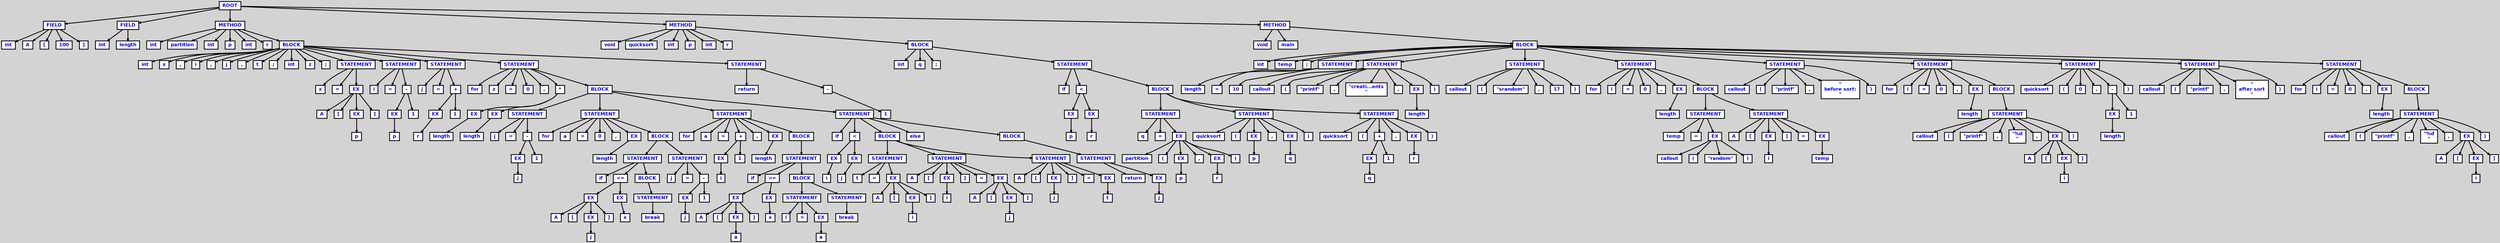digraph {

	ordering=out;
	ranksep=.4;
	bgcolor="lightgrey"; node [shape=box, fixedsize=false, fontsize=12, fontname="Helvetica-bold", fontcolor="blue"
		width=.25, height=.25, color="black", fillcolor="white", style="filled, solid, bold"];
	edge [arrowsize=.5, color="black", style="bold"]

  n0 [label="ROOT"];
  n1 [label="FIELD"];
  n1 [label="FIELD"];
  n2 [label="int"];
  n3 [label="A"];
  n4 [label="["];
  n5 [label="100"];
  n6 [label="]"];
  n7 [label="FIELD"];
  n7 [label="FIELD"];
  n8 [label="int"];
  n9 [label="length"];
  n10 [label="METHOD"];
  n10 [label="METHOD"];
  n11 [label="int"];
  n12 [label="partition"];
  n13 [label="int"];
  n14 [label="p"];
  n15 [label="int"];
  n16 [label="r"];
  n17 [label="BLOCK"];
  n17 [label="BLOCK"];
  n18 [label="int"];
  n19 [label="x"];
  n20 [label=","];
  n21 [label="i"];
  n22 [label=","];
  n23 [label="j"];
  n24 [label=","];
  n25 [label="t"];
  n26 [label=";"];
  n27 [label="int"];
  n28 [label="z"];
  n29 [label=";"];
  n30 [label="STATEMENT"];
  n30 [label="STATEMENT"];
  n31 [label="x"];
  n32 [label="="];
  n33 [label="EX"];
  n33 [label="EX"];
  n34 [label="A"];
  n35 [label="["];
  n36 [label="EX"];
  n36 [label="EX"];
  n37 [label="p"];
  n38 [label="]"];
  n39 [label="STATEMENT"];
  n39 [label="STATEMENT"];
  n40 [label="i"];
  n41 [label="="];
  n42 [label="-"];
  n42 [label="-"];
  n43 [label="EX"];
  n43 [label="EX"];
  n44 [label="p"];
  n45 [label="1"];
  n46 [label="STATEMENT"];
  n46 [label="STATEMENT"];
  n47 [label="j"];
  n48 [label="="];
  n49 [label="+"];
  n49 [label="+"];
  n50 [label="EX"];
  n50 [label="EX"];
  n51 [label="r"];
  n52 [label="1"];
  n53 [label="STATEMENT"];
  n53 [label="STATEMENT"];
  n54 [label="for"];
  n55 [label="z"];
  n56 [label="="];
  n57 [label="0"];
  n58 [label=","];
  n59 [label="*"];
  n59 [label="*"];
  n60 [label="EX"];
  n60 [label="EX"];
  n61 [label="length"];
  n62 [label="EX"];
  n62 [label="EX"];
  n63 [label="length"];
  n64 [label="BLOCK"];
  n64 [label="BLOCK"];
  n65 [label="STATEMENT"];
  n65 [label="STATEMENT"];
  n66 [label="j"];
  n67 [label="="];
  n68 [label="-"];
  n68 [label="-"];
  n69 [label="EX"];
  n69 [label="EX"];
  n70 [label="j"];
  n71 [label="1"];
  n72 [label="STATEMENT"];
  n72 [label="STATEMENT"];
  n73 [label="for"];
  n74 [label="a"];
  n75 [label="="];
  n76 [label="0"];
  n77 [label=","];
  n78 [label="EX"];
  n78 [label="EX"];
  n79 [label="length"];
  n80 [label="BLOCK"];
  n80 [label="BLOCK"];
  n81 [label="STATEMENT"];
  n81 [label="STATEMENT"];
  n82 [label="if"];
  n83 [label="<="];
  n83 [label="<="];
  n84 [label="EX"];
  n84 [label="EX"];
  n85 [label="A"];
  n86 [label="["];
  n87 [label="EX"];
  n87 [label="EX"];
  n88 [label="j"];
  n89 [label="]"];
  n90 [label="EX"];
  n90 [label="EX"];
  n91 [label="x"];
  n92 [label="BLOCK"];
  n92 [label="BLOCK"];
  n93 [label="STATEMENT"];
  n93 [label="STATEMENT"];
  n94 [label="break"];
  n95 [label="STATEMENT"];
  n95 [label="STATEMENT"];
  n96 [label="j"];
  n97 [label="="];
  n98 [label="-"];
  n98 [label="-"];
  n99 [label="EX"];
  n99 [label="EX"];
  n100 [label="j"];
  n101 [label="1"];
  n102 [label="STATEMENT"];
  n102 [label="STATEMENT"];
  n103 [label="for"];
  n104 [label="a"];
  n105 [label="="];
  n106 [label="+"];
  n106 [label="+"];
  n107 [label="EX"];
  n107 [label="EX"];
  n108 [label="i"];
  n109 [label="1"];
  n110 [label=","];
  n111 [label="EX"];
  n111 [label="EX"];
  n112 [label="length"];
  n113 [label="BLOCK"];
  n113 [label="BLOCK"];
  n114 [label="STATEMENT"];
  n114 [label="STATEMENT"];
  n115 [label="if"];
  n116 [label=">="];
  n116 [label=">="];
  n117 [label="EX"];
  n117 [label="EX"];
  n118 [label="A"];
  n119 [label="["];
  n120 [label="EX"];
  n120 [label="EX"];
  n121 [label="a"];
  n122 [label="]"];
  n123 [label="EX"];
  n123 [label="EX"];
  n124 [label="x"];
  n125 [label="BLOCK"];
  n125 [label="BLOCK"];
  n126 [label="STATEMENT"];
  n126 [label="STATEMENT"];
  n127 [label="i"];
  n128 [label="="];
  n129 [label="EX"];
  n129 [label="EX"];
  n130 [label="a"];
  n131 [label="STATEMENT"];
  n131 [label="STATEMENT"];
  n132 [label="break"];
  n133 [label="STATEMENT"];
  n133 [label="STATEMENT"];
  n134 [label="if"];
  n135 [label="<"];
  n135 [label="<"];
  n136 [label="EX"];
  n136 [label="EX"];
  n137 [label="i"];
  n138 [label="EX"];
  n138 [label="EX"];
  n139 [label="j"];
  n140 [label="BLOCK"];
  n140 [label="BLOCK"];
  n141 [label="STATEMENT"];
  n141 [label="STATEMENT"];
  n142 [label="t"];
  n143 [label="="];
  n144 [label="EX"];
  n144 [label="EX"];
  n145 [label="A"];
  n146 [label="["];
  n147 [label="EX"];
  n147 [label="EX"];
  n148 [label="i"];
  n149 [label="]"];
  n150 [label="STATEMENT"];
  n150 [label="STATEMENT"];
  n151 [label="A"];
  n152 [label="["];
  n153 [label="EX"];
  n153 [label="EX"];
  n154 [label="i"];
  n155 [label="]"];
  n156 [label="="];
  n157 [label="EX"];
  n157 [label="EX"];
  n158 [label="A"];
  n159 [label="["];
  n160 [label="EX"];
  n160 [label="EX"];
  n161 [label="j"];
  n162 [label="]"];
  n163 [label="STATEMENT"];
  n163 [label="STATEMENT"];
  n164 [label="A"];
  n165 [label="["];
  n166 [label="EX"];
  n166 [label="EX"];
  n167 [label="j"];
  n168 [label="]"];
  n169 [label="="];
  n170 [label="EX"];
  n170 [label="EX"];
  n171 [label="t"];
  n172 [label="else"];
  n173 [label="BLOCK"];
  n173 [label="BLOCK"];
  n174 [label="STATEMENT"];
  n174 [label="STATEMENT"];
  n175 [label="return"];
  n176 [label="EX"];
  n176 [label="EX"];
  n177 [label="j"];
  n178 [label="STATEMENT"];
  n178 [label="STATEMENT"];
  n179 [label="return"];
  n180 [label="-"];
  n180 [label="-"];
  n181 [label="1"];
  n182 [label="METHOD"];
  n182 [label="METHOD"];
  n183 [label="void"];
  n184 [label="quicksort"];
  n185 [label="int"];
  n186 [label="p"];
  n187 [label="int"];
  n188 [label="r"];
  n189 [label="BLOCK"];
  n189 [label="BLOCK"];
  n190 [label="int"];
  n191 [label="q"];
  n192 [label=";"];
  n193 [label="STATEMENT"];
  n193 [label="STATEMENT"];
  n194 [label="if"];
  n195 [label="<"];
  n195 [label="<"];
  n196 [label="EX"];
  n196 [label="EX"];
  n197 [label="p"];
  n198 [label="EX"];
  n198 [label="EX"];
  n199 [label="r"];
  n200 [label="BLOCK"];
  n200 [label="BLOCK"];
  n201 [label="STATEMENT"];
  n201 [label="STATEMENT"];
  n202 [label="q"];
  n203 [label="="];
  n204 [label="EX"];
  n204 [label="EX"];
  n205 [label="partition"];
  n206 [label="("];
  n207 [label="EX"];
  n207 [label="EX"];
  n208 [label="p"];
  n209 [label=","];
  n210 [label="EX"];
  n210 [label="EX"];
  n211 [label="r"];
  n212 [label=")"];
  n213 [label="STATEMENT"];
  n213 [label="STATEMENT"];
  n214 [label="quicksort"];
  n215 [label="("];
  n216 [label="EX"];
  n216 [label="EX"];
  n217 [label="p"];
  n218 [label=","];
  n219 [label="EX"];
  n219 [label="EX"];
  n220 [label="q"];
  n221 [label=")"];
  n222 [label="STATEMENT"];
  n222 [label="STATEMENT"];
  n223 [label="quicksort"];
  n224 [label="("];
  n225 [label="+"];
  n225 [label="+"];
  n226 [label="EX"];
  n226 [label="EX"];
  n227 [label="q"];
  n228 [label="1"];
  n229 [label=","];
  n230 [label="EX"];
  n230 [label="EX"];
  n231 [label="r"];
  n232 [label=")"];
  n233 [label="METHOD"];
  n233 [label="METHOD"];
  n234 [label="void"];
  n235 [label="main"];
  n236 [label="BLOCK"];
  n236 [label="BLOCK"];
  n237 [label="int"];
  n238 [label="temp"];
  n239 [label=";"];
  n240 [label="STATEMENT"];
  n240 [label="STATEMENT"];
  n241 [label="length"];
  n242 [label="="];
  n243 [label="10"];
  n244 [label="STATEMENT"];
  n244 [label="STATEMENT"];
  n245 [label="callout"];
  n246 [label="("];
  n247 [label="\"printf\""];
  n248 [label=","];
  n249 [label="\"creati...ents\n\""];
  n250 [label=","];
  n251 [label="EX"];
  n251 [label="EX"];
  n252 [label="length"];
  n253 [label=")"];
  n254 [label="STATEMENT"];
  n254 [label="STATEMENT"];
  n255 [label="callout"];
  n256 [label="("];
  n257 [label="\"srandom\""];
  n258 [label=","];
  n259 [label="17"];
  n260 [label=")"];
  n261 [label="STATEMENT"];
  n261 [label="STATEMENT"];
  n262 [label="for"];
  n263 [label="i"];
  n264 [label="="];
  n265 [label="0"];
  n266 [label=","];
  n267 [label="EX"];
  n267 [label="EX"];
  n268 [label="length"];
  n269 [label="BLOCK"];
  n269 [label="BLOCK"];
  n270 [label="STATEMENT"];
  n270 [label="STATEMENT"];
  n271 [label="temp"];
  n272 [label="="];
  n273 [label="EX"];
  n273 [label="EX"];
  n274 [label="callout"];
  n275 [label="("];
  n276 [label="\"random\""];
  n277 [label=")"];
  n278 [label="STATEMENT"];
  n278 [label="STATEMENT"];
  n279 [label="A"];
  n280 [label="["];
  n281 [label="EX"];
  n281 [label="EX"];
  n282 [label="i"];
  n283 [label="]"];
  n284 [label="="];
  n285 [label="EX"];
  n285 [label="EX"];
  n286 [label="temp"];
  n287 [label="STATEMENT"];
  n287 [label="STATEMENT"];
  n288 [label="callout"];
  n289 [label="("];
  n290 [label="\"printf\""];
  n291 [label=","];
  n292 [label="\"\nbefore sort:\n\""];
  n293 [label=")"];
  n294 [label="STATEMENT"];
  n294 [label="STATEMENT"];
  n295 [label="for"];
  n296 [label="i"];
  n297 [label="="];
  n298 [label="0"];
  n299 [label=","];
  n300 [label="EX"];
  n300 [label="EX"];
  n301 [label="length"];
  n302 [label="BLOCK"];
  n302 [label="BLOCK"];
  n303 [label="STATEMENT"];
  n303 [label="STATEMENT"];
  n304 [label="callout"];
  n305 [label="("];
  n306 [label="\"printf\""];
  n307 [label=","];
  n308 [label="\"%d\n\""];
  n309 [label=","];
  n310 [label="EX"];
  n310 [label="EX"];
  n311 [label="A"];
  n312 [label="["];
  n313 [label="EX"];
  n313 [label="EX"];
  n314 [label="i"];
  n315 [label="]"];
  n316 [label=")"];
  n317 [label="STATEMENT"];
  n317 [label="STATEMENT"];
  n318 [label="quicksort"];
  n319 [label="("];
  n320 [label="0"];
  n321 [label=","];
  n322 [label="-"];
  n322 [label="-"];
  n323 [label="EX"];
  n323 [label="EX"];
  n324 [label="length"];
  n325 [label="1"];
  n326 [label=")"];
  n327 [label="STATEMENT"];
  n327 [label="STATEMENT"];
  n328 [label="callout"];
  n329 [label="("];
  n330 [label="\"printf\""];
  n331 [label=","];
  n332 [label="\"\nafter sort\n\""];
  n333 [label=")"];
  n334 [label="STATEMENT"];
  n334 [label="STATEMENT"];
  n335 [label="for"];
  n336 [label="i"];
  n337 [label="="];
  n338 [label="0"];
  n339 [label=","];
  n340 [label="EX"];
  n340 [label="EX"];
  n341 [label="length"];
  n342 [label="BLOCK"];
  n342 [label="BLOCK"];
  n343 [label="STATEMENT"];
  n343 [label="STATEMENT"];
  n344 [label="callout"];
  n345 [label="("];
  n346 [label="\"printf\""];
  n347 [label=","];
  n348 [label="\"%d\n\""];
  n349 [label=","];
  n350 [label="EX"];
  n350 [label="EX"];
  n351 [label="A"];
  n352 [label="["];
  n353 [label="EX"];
  n353 [label="EX"];
  n354 [label="i"];
  n355 [label="]"];
  n356 [label=")"];

  n0 -> n1 // "ROOT" -> "FIELD"
  n1 -> n2 // "FIELD" -> "int"
  n1 -> n3 // "FIELD" -> "A"
  n1 -> n4 // "FIELD" -> "["
  n1 -> n5 // "FIELD" -> "100"
  n1 -> n6 // "FIELD" -> "]"
  n0 -> n7 // "ROOT" -> "FIELD"
  n7 -> n8 // "FIELD" -> "int"
  n7 -> n9 // "FIELD" -> "length"
  n0 -> n10 // "ROOT" -> "METHOD"
  n10 -> n11 // "METHOD" -> "int"
  n10 -> n12 // "METHOD" -> "partition"
  n10 -> n13 // "METHOD" -> "int"
  n10 -> n14 // "METHOD" -> "p"
  n10 -> n15 // "METHOD" -> "int"
  n10 -> n16 // "METHOD" -> "r"
  n10 -> n17 // "METHOD" -> "BLOCK"
  n17 -> n18 // "BLOCK" -> "int"
  n17 -> n19 // "BLOCK" -> "x"
  n17 -> n20 // "BLOCK" -> ","
  n17 -> n21 // "BLOCK" -> "i"
  n17 -> n22 // "BLOCK" -> ","
  n17 -> n23 // "BLOCK" -> "j"
  n17 -> n24 // "BLOCK" -> ","
  n17 -> n25 // "BLOCK" -> "t"
  n17 -> n26 // "BLOCK" -> ";"
  n17 -> n27 // "BLOCK" -> "int"
  n17 -> n28 // "BLOCK" -> "z"
  n17 -> n29 // "BLOCK" -> ";"
  n17 -> n30 // "BLOCK" -> "STATEMENT"
  n30 -> n31 // "STATEMENT" -> "x"
  n30 -> n32 // "STATEMENT" -> "="
  n30 -> n33 // "STATEMENT" -> "EX"
  n33 -> n34 // "EX" -> "A"
  n33 -> n35 // "EX" -> "["
  n33 -> n36 // "EX" -> "EX"
  n36 -> n37 // "EX" -> "p"
  n33 -> n38 // "EX" -> "]"
  n17 -> n39 // "BLOCK" -> "STATEMENT"
  n39 -> n40 // "STATEMENT" -> "i"
  n39 -> n41 // "STATEMENT" -> "="
  n39 -> n42 // "STATEMENT" -> "-"
  n42 -> n43 // "-" -> "EX"
  n43 -> n44 // "EX" -> "p"
  n42 -> n45 // "-" -> "1"
  n17 -> n46 // "BLOCK" -> "STATEMENT"
  n46 -> n47 // "STATEMENT" -> "j"
  n46 -> n48 // "STATEMENT" -> "="
  n46 -> n49 // "STATEMENT" -> "+"
  n49 -> n50 // "+" -> "EX"
  n50 -> n51 // "EX" -> "r"
  n49 -> n52 // "+" -> "1"
  n17 -> n53 // "BLOCK" -> "STATEMENT"
  n53 -> n54 // "STATEMENT" -> "for"
  n53 -> n55 // "STATEMENT" -> "z"
  n53 -> n56 // "STATEMENT" -> "="
  n53 -> n57 // "STATEMENT" -> "0"
  n53 -> n58 // "STATEMENT" -> ","
  n53 -> n59 // "STATEMENT" -> "*"
  n59 -> n60 // "*" -> "EX"
  n60 -> n61 // "EX" -> "length"
  n59 -> n62 // "*" -> "EX"
  n62 -> n63 // "EX" -> "length"
  n53 -> n64 // "STATEMENT" -> "BLOCK"
  n64 -> n65 // "BLOCK" -> "STATEMENT"
  n65 -> n66 // "STATEMENT" -> "j"
  n65 -> n67 // "STATEMENT" -> "="
  n65 -> n68 // "STATEMENT" -> "-"
  n68 -> n69 // "-" -> "EX"
  n69 -> n70 // "EX" -> "j"
  n68 -> n71 // "-" -> "1"
  n64 -> n72 // "BLOCK" -> "STATEMENT"
  n72 -> n73 // "STATEMENT" -> "for"
  n72 -> n74 // "STATEMENT" -> "a"
  n72 -> n75 // "STATEMENT" -> "="
  n72 -> n76 // "STATEMENT" -> "0"
  n72 -> n77 // "STATEMENT" -> ","
  n72 -> n78 // "STATEMENT" -> "EX"
  n78 -> n79 // "EX" -> "length"
  n72 -> n80 // "STATEMENT" -> "BLOCK"
  n80 -> n81 // "BLOCK" -> "STATEMENT"
  n81 -> n82 // "STATEMENT" -> "if"
  n81 -> n83 // "STATEMENT" -> "<="
  n83 -> n84 // "<=" -> "EX"
  n84 -> n85 // "EX" -> "A"
  n84 -> n86 // "EX" -> "["
  n84 -> n87 // "EX" -> "EX"
  n87 -> n88 // "EX" -> "j"
  n84 -> n89 // "EX" -> "]"
  n83 -> n90 // "<=" -> "EX"
  n90 -> n91 // "EX" -> "x"
  n81 -> n92 // "STATEMENT" -> "BLOCK"
  n92 -> n93 // "BLOCK" -> "STATEMENT"
  n93 -> n94 // "STATEMENT" -> "break"
  n80 -> n95 // "BLOCK" -> "STATEMENT"
  n95 -> n96 // "STATEMENT" -> "j"
  n95 -> n97 // "STATEMENT" -> "="
  n95 -> n98 // "STATEMENT" -> "-"
  n98 -> n99 // "-" -> "EX"
  n99 -> n100 // "EX" -> "j"
  n98 -> n101 // "-" -> "1"
  n64 -> n102 // "BLOCK" -> "STATEMENT"
  n102 -> n103 // "STATEMENT" -> "for"
  n102 -> n104 // "STATEMENT" -> "a"
  n102 -> n105 // "STATEMENT" -> "="
  n102 -> n106 // "STATEMENT" -> "+"
  n106 -> n107 // "+" -> "EX"
  n107 -> n108 // "EX" -> "i"
  n106 -> n109 // "+" -> "1"
  n102 -> n110 // "STATEMENT" -> ","
  n102 -> n111 // "STATEMENT" -> "EX"
  n111 -> n112 // "EX" -> "length"
  n102 -> n113 // "STATEMENT" -> "BLOCK"
  n113 -> n114 // "BLOCK" -> "STATEMENT"
  n114 -> n115 // "STATEMENT" -> "if"
  n114 -> n116 // "STATEMENT" -> ">="
  n116 -> n117 // ">=" -> "EX"
  n117 -> n118 // "EX" -> "A"
  n117 -> n119 // "EX" -> "["
  n117 -> n120 // "EX" -> "EX"
  n120 -> n121 // "EX" -> "a"
  n117 -> n122 // "EX" -> "]"
  n116 -> n123 // ">=" -> "EX"
  n123 -> n124 // "EX" -> "x"
  n114 -> n125 // "STATEMENT" -> "BLOCK"
  n125 -> n126 // "BLOCK" -> "STATEMENT"
  n126 -> n127 // "STATEMENT" -> "i"
  n126 -> n128 // "STATEMENT" -> "="
  n126 -> n129 // "STATEMENT" -> "EX"
  n129 -> n130 // "EX" -> "a"
  n125 -> n131 // "BLOCK" -> "STATEMENT"
  n131 -> n132 // "STATEMENT" -> "break"
  n64 -> n133 // "BLOCK" -> "STATEMENT"
  n133 -> n134 // "STATEMENT" -> "if"
  n133 -> n135 // "STATEMENT" -> "<"
  n135 -> n136 // "<" -> "EX"
  n136 -> n137 // "EX" -> "i"
  n135 -> n138 // "<" -> "EX"
  n138 -> n139 // "EX" -> "j"
  n133 -> n140 // "STATEMENT" -> "BLOCK"
  n140 -> n141 // "BLOCK" -> "STATEMENT"
  n141 -> n142 // "STATEMENT" -> "t"
  n141 -> n143 // "STATEMENT" -> "="
  n141 -> n144 // "STATEMENT" -> "EX"
  n144 -> n145 // "EX" -> "A"
  n144 -> n146 // "EX" -> "["
  n144 -> n147 // "EX" -> "EX"
  n147 -> n148 // "EX" -> "i"
  n144 -> n149 // "EX" -> "]"
  n140 -> n150 // "BLOCK" -> "STATEMENT"
  n150 -> n151 // "STATEMENT" -> "A"
  n150 -> n152 // "STATEMENT" -> "["
  n150 -> n153 // "STATEMENT" -> "EX"
  n153 -> n154 // "EX" -> "i"
  n150 -> n155 // "STATEMENT" -> "]"
  n150 -> n156 // "STATEMENT" -> "="
  n150 -> n157 // "STATEMENT" -> "EX"
  n157 -> n158 // "EX" -> "A"
  n157 -> n159 // "EX" -> "["
  n157 -> n160 // "EX" -> "EX"
  n160 -> n161 // "EX" -> "j"
  n157 -> n162 // "EX" -> "]"
  n140 -> n163 // "BLOCK" -> "STATEMENT"
  n163 -> n164 // "STATEMENT" -> "A"
  n163 -> n165 // "STATEMENT" -> "["
  n163 -> n166 // "STATEMENT" -> "EX"
  n166 -> n167 // "EX" -> "j"
  n163 -> n168 // "STATEMENT" -> "]"
  n163 -> n169 // "STATEMENT" -> "="
  n163 -> n170 // "STATEMENT" -> "EX"
  n170 -> n171 // "EX" -> "t"
  n133 -> n172 // "STATEMENT" -> "else"
  n133 -> n173 // "STATEMENT" -> "BLOCK"
  n173 -> n174 // "BLOCK" -> "STATEMENT"
  n174 -> n175 // "STATEMENT" -> "return"
  n174 -> n176 // "STATEMENT" -> "EX"
  n176 -> n177 // "EX" -> "j"
  n17 -> n178 // "BLOCK" -> "STATEMENT"
  n178 -> n179 // "STATEMENT" -> "return"
  n178 -> n180 // "STATEMENT" -> "-"
  n180 -> n181 // "-" -> "1"
  n0 -> n182 // "ROOT" -> "METHOD"
  n182 -> n183 // "METHOD" -> "void"
  n182 -> n184 // "METHOD" -> "quicksort"
  n182 -> n185 // "METHOD" -> "int"
  n182 -> n186 // "METHOD" -> "p"
  n182 -> n187 // "METHOD" -> "int"
  n182 -> n188 // "METHOD" -> "r"
  n182 -> n189 // "METHOD" -> "BLOCK"
  n189 -> n190 // "BLOCK" -> "int"
  n189 -> n191 // "BLOCK" -> "q"
  n189 -> n192 // "BLOCK" -> ";"
  n189 -> n193 // "BLOCK" -> "STATEMENT"
  n193 -> n194 // "STATEMENT" -> "if"
  n193 -> n195 // "STATEMENT" -> "<"
  n195 -> n196 // "<" -> "EX"
  n196 -> n197 // "EX" -> "p"
  n195 -> n198 // "<" -> "EX"
  n198 -> n199 // "EX" -> "r"
  n193 -> n200 // "STATEMENT" -> "BLOCK"
  n200 -> n201 // "BLOCK" -> "STATEMENT"
  n201 -> n202 // "STATEMENT" -> "q"
  n201 -> n203 // "STATEMENT" -> "="
  n201 -> n204 // "STATEMENT" -> "EX"
  n204 -> n205 // "EX" -> "partition"
  n204 -> n206 // "EX" -> "("
  n204 -> n207 // "EX" -> "EX"
  n207 -> n208 // "EX" -> "p"
  n204 -> n209 // "EX" -> ","
  n204 -> n210 // "EX" -> "EX"
  n210 -> n211 // "EX" -> "r"
  n204 -> n212 // "EX" -> ")"
  n200 -> n213 // "BLOCK" -> "STATEMENT"
  n213 -> n214 // "STATEMENT" -> "quicksort"
  n213 -> n215 // "STATEMENT" -> "("
  n213 -> n216 // "STATEMENT" -> "EX"
  n216 -> n217 // "EX" -> "p"
  n213 -> n218 // "STATEMENT" -> ","
  n213 -> n219 // "STATEMENT" -> "EX"
  n219 -> n220 // "EX" -> "q"
  n213 -> n221 // "STATEMENT" -> ")"
  n200 -> n222 // "BLOCK" -> "STATEMENT"
  n222 -> n223 // "STATEMENT" -> "quicksort"
  n222 -> n224 // "STATEMENT" -> "("
  n222 -> n225 // "STATEMENT" -> "+"
  n225 -> n226 // "+" -> "EX"
  n226 -> n227 // "EX" -> "q"
  n225 -> n228 // "+" -> "1"
  n222 -> n229 // "STATEMENT" -> ","
  n222 -> n230 // "STATEMENT" -> "EX"
  n230 -> n231 // "EX" -> "r"
  n222 -> n232 // "STATEMENT" -> ")"
  n0 -> n233 // "ROOT" -> "METHOD"
  n233 -> n234 // "METHOD" -> "void"
  n233 -> n235 // "METHOD" -> "main"
  n233 -> n236 // "METHOD" -> "BLOCK"
  n236 -> n237 // "BLOCK" -> "int"
  n236 -> n238 // "BLOCK" -> "temp"
  n236 -> n239 // "BLOCK" -> ";"
  n236 -> n240 // "BLOCK" -> "STATEMENT"
  n240 -> n241 // "STATEMENT" -> "length"
  n240 -> n242 // "STATEMENT" -> "="
  n240 -> n243 // "STATEMENT" -> "10"
  n236 -> n244 // "BLOCK" -> "STATEMENT"
  n244 -> n245 // "STATEMENT" -> "callout"
  n244 -> n246 // "STATEMENT" -> "("
  n244 -> n247 // "STATEMENT" -> "\"printf\""
  n244 -> n248 // "STATEMENT" -> ","
  n244 -> n249 // "STATEMENT" -> "\"creati...ents\n\""
  n244 -> n250 // "STATEMENT" -> ","
  n244 -> n251 // "STATEMENT" -> "EX"
  n251 -> n252 // "EX" -> "length"
  n244 -> n253 // "STATEMENT" -> ")"
  n236 -> n254 // "BLOCK" -> "STATEMENT"
  n254 -> n255 // "STATEMENT" -> "callout"
  n254 -> n256 // "STATEMENT" -> "("
  n254 -> n257 // "STATEMENT" -> "\"srandom\""
  n254 -> n258 // "STATEMENT" -> ","
  n254 -> n259 // "STATEMENT" -> "17"
  n254 -> n260 // "STATEMENT" -> ")"
  n236 -> n261 // "BLOCK" -> "STATEMENT"
  n261 -> n262 // "STATEMENT" -> "for"
  n261 -> n263 // "STATEMENT" -> "i"
  n261 -> n264 // "STATEMENT" -> "="
  n261 -> n265 // "STATEMENT" -> "0"
  n261 -> n266 // "STATEMENT" -> ","
  n261 -> n267 // "STATEMENT" -> "EX"
  n267 -> n268 // "EX" -> "length"
  n261 -> n269 // "STATEMENT" -> "BLOCK"
  n269 -> n270 // "BLOCK" -> "STATEMENT"
  n270 -> n271 // "STATEMENT" -> "temp"
  n270 -> n272 // "STATEMENT" -> "="
  n270 -> n273 // "STATEMENT" -> "EX"
  n273 -> n274 // "EX" -> "callout"
  n273 -> n275 // "EX" -> "("
  n273 -> n276 // "EX" -> "\"random\""
  n273 -> n277 // "EX" -> ")"
  n269 -> n278 // "BLOCK" -> "STATEMENT"
  n278 -> n279 // "STATEMENT" -> "A"
  n278 -> n280 // "STATEMENT" -> "["
  n278 -> n281 // "STATEMENT" -> "EX"
  n281 -> n282 // "EX" -> "i"
  n278 -> n283 // "STATEMENT" -> "]"
  n278 -> n284 // "STATEMENT" -> "="
  n278 -> n285 // "STATEMENT" -> "EX"
  n285 -> n286 // "EX" -> "temp"
  n236 -> n287 // "BLOCK" -> "STATEMENT"
  n287 -> n288 // "STATEMENT" -> "callout"
  n287 -> n289 // "STATEMENT" -> "("
  n287 -> n290 // "STATEMENT" -> "\"printf\""
  n287 -> n291 // "STATEMENT" -> ","
  n287 -> n292 // "STATEMENT" -> "\"\nbefore sort:\n\""
  n287 -> n293 // "STATEMENT" -> ")"
  n236 -> n294 // "BLOCK" -> "STATEMENT"
  n294 -> n295 // "STATEMENT" -> "for"
  n294 -> n296 // "STATEMENT" -> "i"
  n294 -> n297 // "STATEMENT" -> "="
  n294 -> n298 // "STATEMENT" -> "0"
  n294 -> n299 // "STATEMENT" -> ","
  n294 -> n300 // "STATEMENT" -> "EX"
  n300 -> n301 // "EX" -> "length"
  n294 -> n302 // "STATEMENT" -> "BLOCK"
  n302 -> n303 // "BLOCK" -> "STATEMENT"
  n303 -> n304 // "STATEMENT" -> "callout"
  n303 -> n305 // "STATEMENT" -> "("
  n303 -> n306 // "STATEMENT" -> "\"printf\""
  n303 -> n307 // "STATEMENT" -> ","
  n303 -> n308 // "STATEMENT" -> "\"%d\n\""
  n303 -> n309 // "STATEMENT" -> ","
  n303 -> n310 // "STATEMENT" -> "EX"
  n310 -> n311 // "EX" -> "A"
  n310 -> n312 // "EX" -> "["
  n310 -> n313 // "EX" -> "EX"
  n313 -> n314 // "EX" -> "i"
  n310 -> n315 // "EX" -> "]"
  n303 -> n316 // "STATEMENT" -> ")"
  n236 -> n317 // "BLOCK" -> "STATEMENT"
  n317 -> n318 // "STATEMENT" -> "quicksort"
  n317 -> n319 // "STATEMENT" -> "("
  n317 -> n320 // "STATEMENT" -> "0"
  n317 -> n321 // "STATEMENT" -> ","
  n317 -> n322 // "STATEMENT" -> "-"
  n322 -> n323 // "-" -> "EX"
  n323 -> n324 // "EX" -> "length"
  n322 -> n325 // "-" -> "1"
  n317 -> n326 // "STATEMENT" -> ")"
  n236 -> n327 // "BLOCK" -> "STATEMENT"
  n327 -> n328 // "STATEMENT" -> "callout"
  n327 -> n329 // "STATEMENT" -> "("
  n327 -> n330 // "STATEMENT" -> "\"printf\""
  n327 -> n331 // "STATEMENT" -> ","
  n327 -> n332 // "STATEMENT" -> "\"\nafter sort\n\""
  n327 -> n333 // "STATEMENT" -> ")"
  n236 -> n334 // "BLOCK" -> "STATEMENT"
  n334 -> n335 // "STATEMENT" -> "for"
  n334 -> n336 // "STATEMENT" -> "i"
  n334 -> n337 // "STATEMENT" -> "="
  n334 -> n338 // "STATEMENT" -> "0"
  n334 -> n339 // "STATEMENT" -> ","
  n334 -> n340 // "STATEMENT" -> "EX"
  n340 -> n341 // "EX" -> "length"
  n334 -> n342 // "STATEMENT" -> "BLOCK"
  n342 -> n343 // "BLOCK" -> "STATEMENT"
  n343 -> n344 // "STATEMENT" -> "callout"
  n343 -> n345 // "STATEMENT" -> "("
  n343 -> n346 // "STATEMENT" -> "\"printf\""
  n343 -> n347 // "STATEMENT" -> ","
  n343 -> n348 // "STATEMENT" -> "\"%d\n\""
  n343 -> n349 // "STATEMENT" -> ","
  n343 -> n350 // "STATEMENT" -> "EX"
  n350 -> n351 // "EX" -> "A"
  n350 -> n352 // "EX" -> "["
  n350 -> n353 // "EX" -> "EX"
  n353 -> n354 // "EX" -> "i"
  n350 -> n355 // "EX" -> "]"
  n343 -> n356 // "STATEMENT" -> ")"

}

